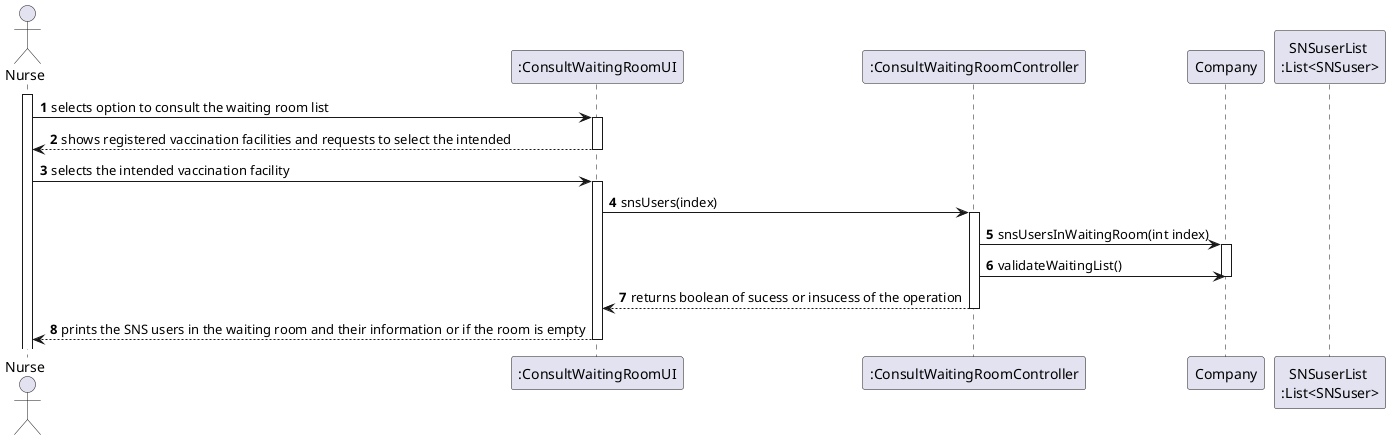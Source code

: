 @startuml
'https://plantuml.com/sequence-diagram

autonumber
autonumber
    actor "Nurse" as NRS

    participant ":ConsultWaitingRoomUI" as UI
    participant ":ConsultWaitingRoomController" as  CTRL
    participant "Company" as COMP
    participant "SNSuserList \n:List<SNSuser>"

        activate NRS
       NRS -> UI: selects option to consult the waiting room list
       activate UI
       UI --> NRS: shows registered vaccination facilities and requests to select the intended
       deactivate UI
       UI <- NRS: selects the intended vaccination facility
       activate UI
       UI->CTRL: snsUsers(index)
       activate CTRL
       CTRL->COMP: snsUsersInWaitingRoom(int index)
       activate COMP
       CTRL->COMP: validateWaitingList()
       deactivate COMP
       CTRL-->UI: returns boolean of sucess or insucess of the operation
       deactivate CTRL
       NRS <-- UI: prints the SNS users in the waiting room and their information or if the room is empty
       deactivate UI
       deactivate COMP




@enduml